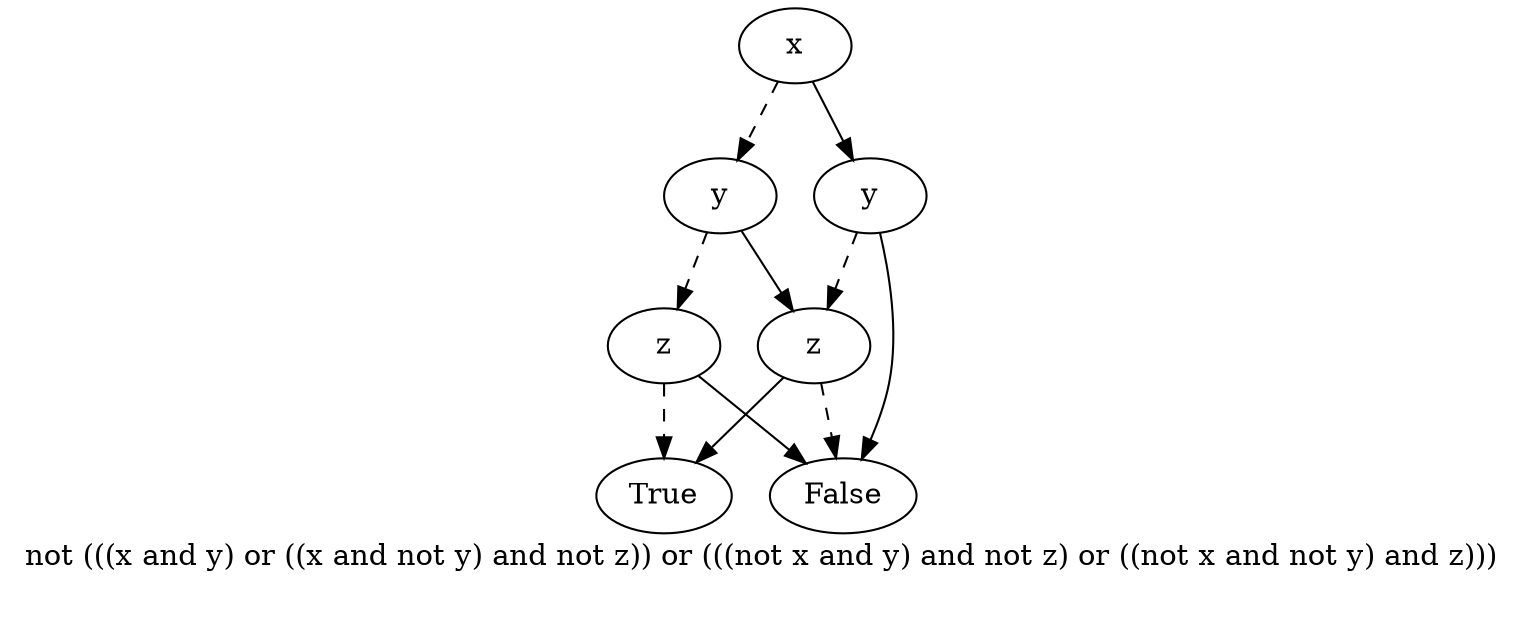 digraph{
label="not (((x and y) or ((x and not y) and not z)) or (((not x and y) and not z) or ((not x and not y) and z)))\n\n"
2746076253552[label=x]2746076252112[label="y
"]
2746076253552 -> 2746076252112[style=dashed label="" fontcolor = gray]
2746076254032[label="z
"]
2746076252112 -> 2746076254032[style=dashed label="" fontcolor = gray]
2746076253072[label="True
"]
2746076254032 -> 2746076253072[style=dashed label="" fontcolor = gray]
2746076255152[label="False
"]
2746076254032 -> 2746076255152 [label="" fontcolor = gray]
2746076250672[label="z
"]
2746076252112 -> 2746076250672 [label="" fontcolor = gray]
2746076255152[label="False
"]
2746076250672 -> 2746076255152[style=dashed label="" fontcolor = gray]
2746076253072[label="True
"]
2746076250672 -> 2746076253072 [label="" fontcolor = gray]
2746076255952[label="y
"]
2746076253552 -> 2746076255952 [label="" fontcolor = gray]
2746076250672[label="z
"]
2746076255952 -> 2746076250672[style=dashed label="" fontcolor = gray]
2746076255152[label="False
"]
2746076255952 -> 2746076255152 [label="" fontcolor = gray]
}